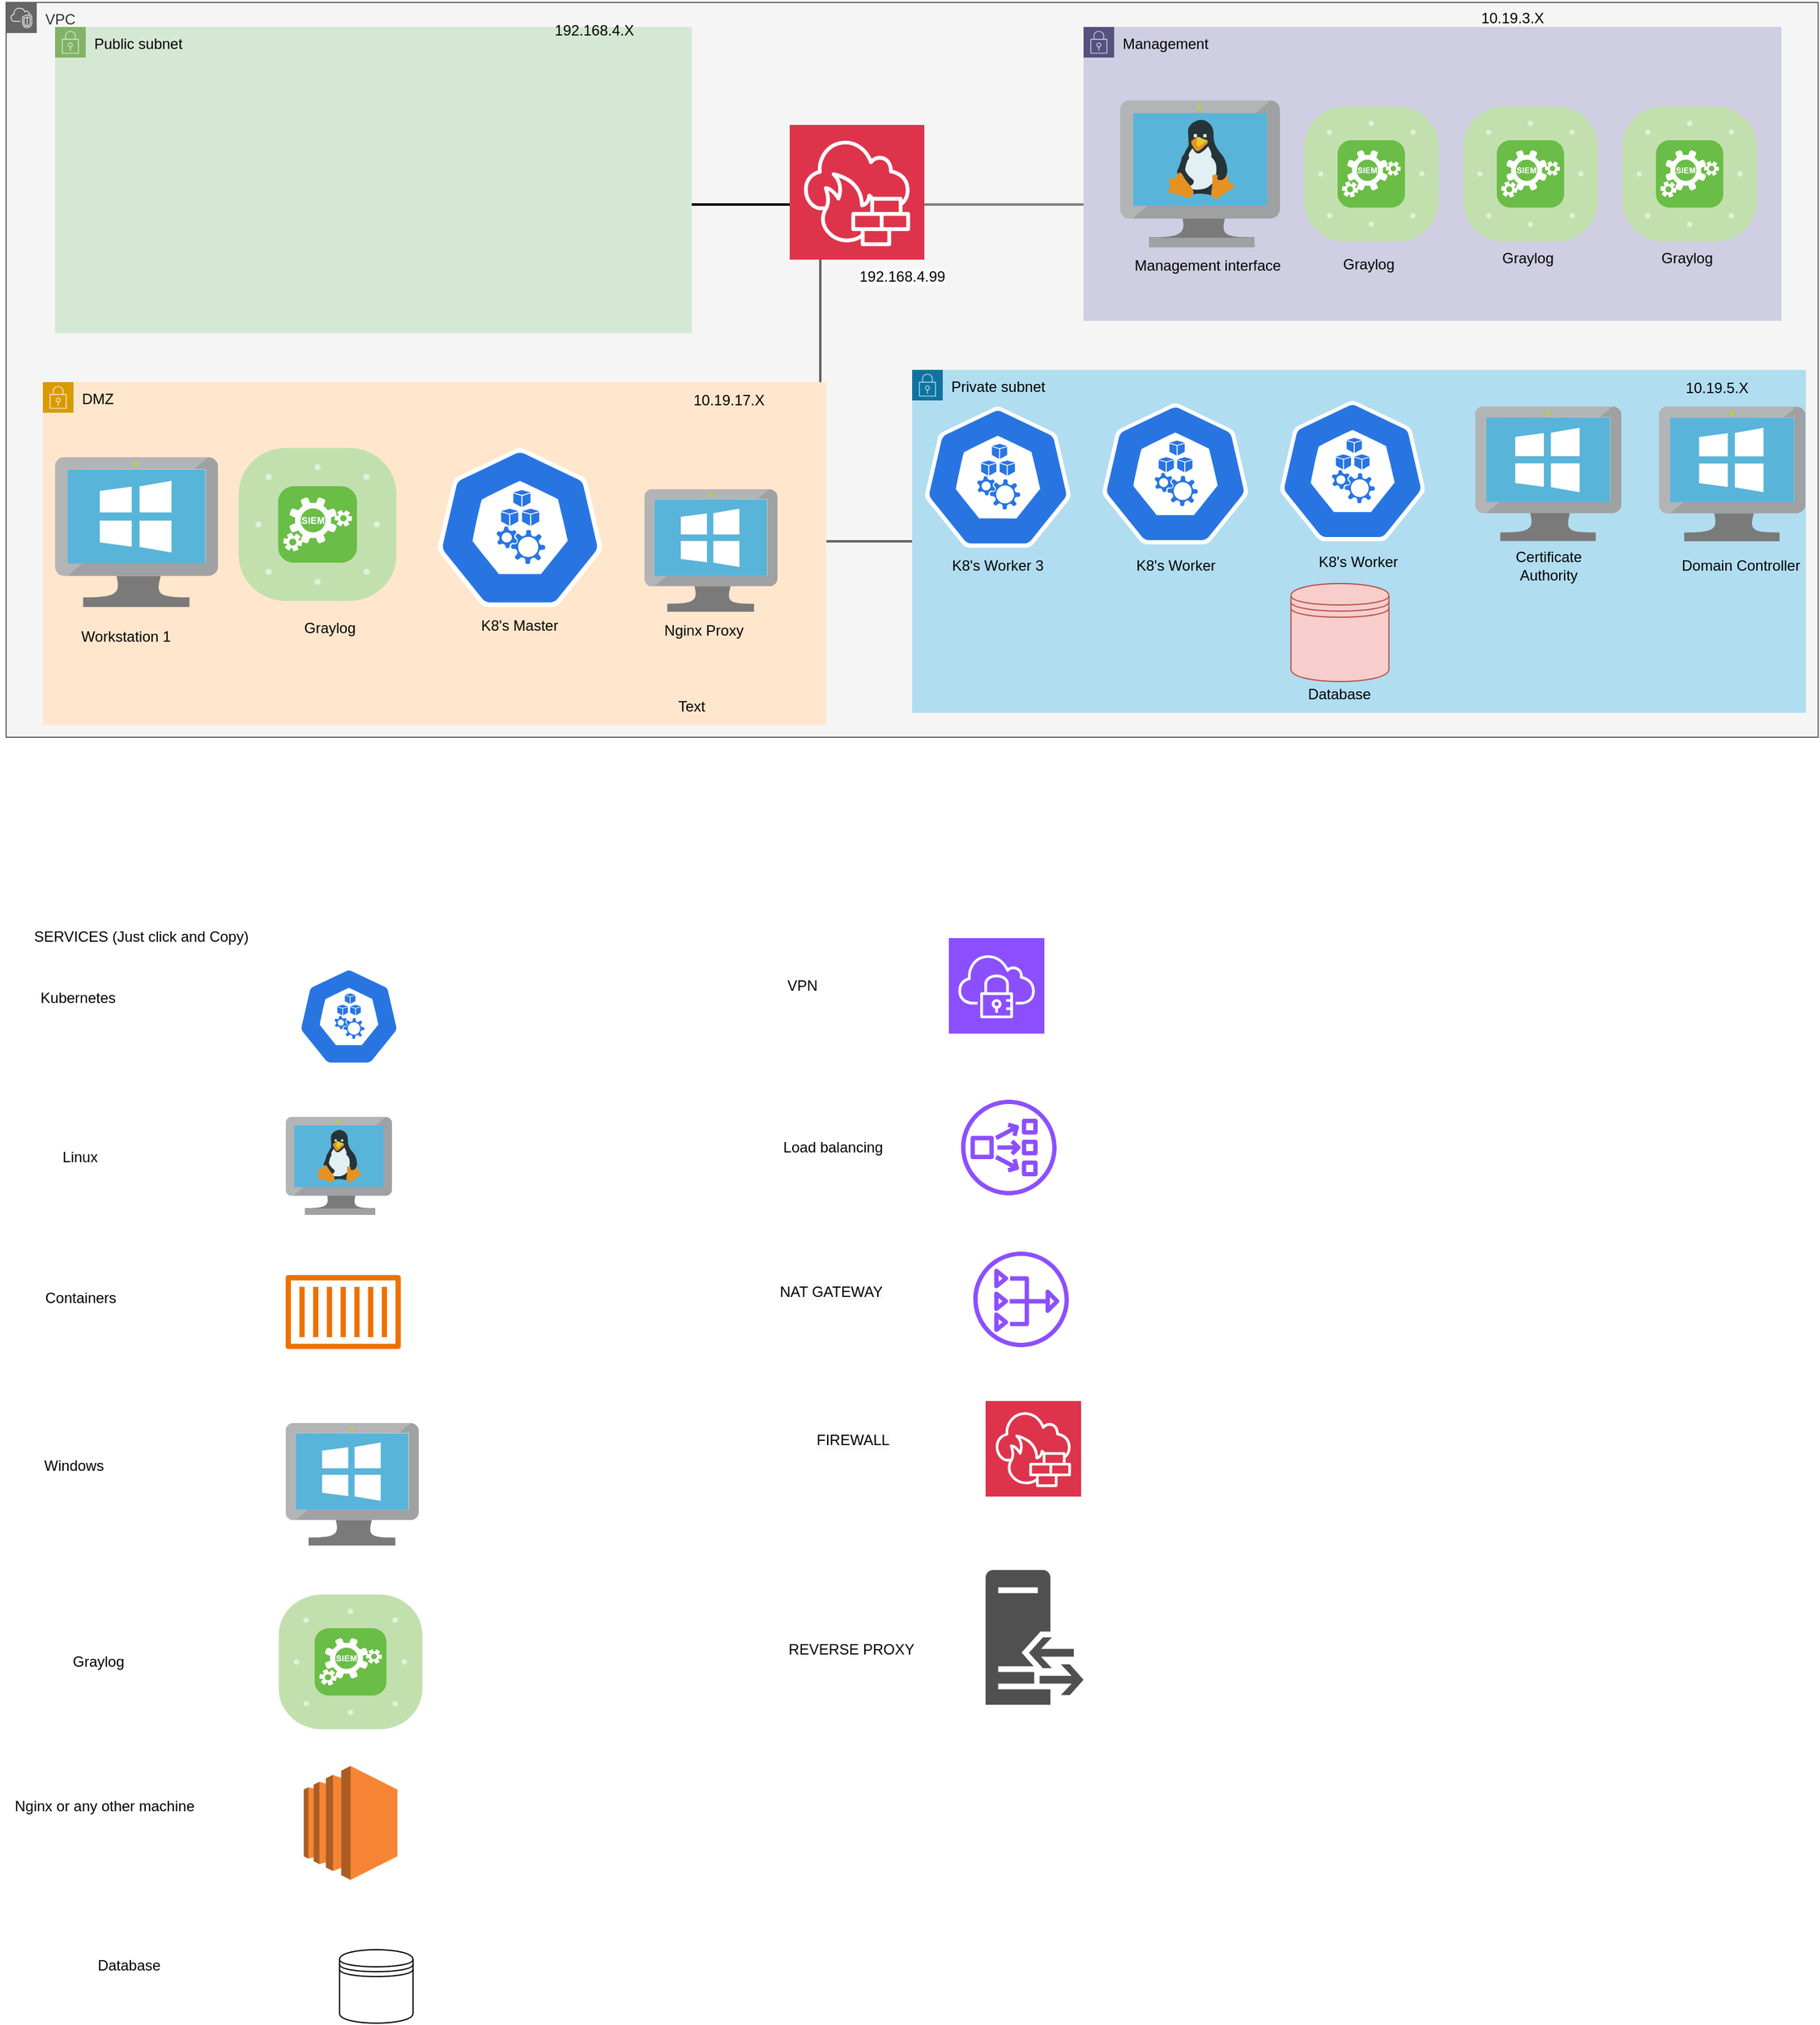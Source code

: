 <mxfile version="26.0.6">
  <diagram name="Page-1" id="mSDC6a5a-Ssn83_Tqmhy">
    <mxGraphModel grid="1" page="1" gridSize="10" guides="1" tooltips="1" connect="1" arrows="1" fold="1" pageScale="1" pageWidth="850" pageHeight="1100" math="0" shadow="0">
      <root>
        <mxCell id="0" />
        <mxCell id="1" parent="0" />
        <mxCell id="4RJUjJ67am_6D7YRlv8M-3" value="VPC" style="points=[[0,0],[0.25,0],[0.5,0],[0.75,0],[1,0],[1,0.25],[1,0.5],[1,0.75],[1,1],[0.75,1],[0.5,1],[0.25,1],[0,1],[0,0.75],[0,0.5],[0,0.25]];outlineConnect=0;html=1;whiteSpace=wrap;fontSize=12;fontStyle=0;container=1;pointerEvents=0;collapsible=0;recursiveResize=0;shape=mxgraph.aws4.group;grIcon=mxgraph.aws4.group_vpc2;strokeColor=#666666;fillColor=#f5f5f5;verticalAlign=top;align=left;spacingLeft=30;fontColor=#333333;dashed=0;" vertex="1" parent="1">
          <mxGeometry x="130" y="150" width="1480" height="600" as="geometry" />
        </mxCell>
        <mxCell id="g-tD6x9GMgMnx-xnixW9-38" value="" style="line;strokeWidth=2;html=1;perimeter=backbonePerimeter;points=[];outlineConnect=0;" vertex="1" parent="4RJUjJ67am_6D7YRlv8M-3">
          <mxGeometry x="540" y="160" width="160" height="10" as="geometry" />
        </mxCell>
        <mxCell id="g-tD6x9GMgMnx-xnixW9-37" value="" style="line;strokeWidth=2;html=1;perimeter=backbonePerimeter;points=[];outlineConnect=0;strokeColor=#666666;" vertex="1" parent="4RJUjJ67am_6D7YRlv8M-3">
          <mxGeometry x="650" y="435" width="160" height="10" as="geometry" />
        </mxCell>
        <mxCell id="4RJUjJ67am_6D7YRlv8M-1" value="Private subnet" style="points=[[0,0],[0.25,0],[0.5,0],[0.75,0],[1,0],[1,0.25],[1,0.5],[1,0.75],[1,1],[0.75,1],[0.5,1],[0.25,1],[0,1],[0,0.75],[0,0.5],[0,0.25]];outlineConnect=0;html=1;whiteSpace=wrap;fontSize=12;fontStyle=0;container=1;pointerEvents=0;collapsible=0;recursiveResize=0;shape=mxgraph.aws4.group;grIcon=mxgraph.aws4.group_security_group;grStroke=0;strokeColor=#10739e;fillColor=#b1ddf0;verticalAlign=top;align=left;spacingLeft=30;dashed=0;" vertex="1" parent="4RJUjJ67am_6D7YRlv8M-3">
          <mxGeometry x="740" y="300" width="730" height="280" as="geometry" />
        </mxCell>
        <mxCell id="g-tD6x9GMgMnx-xnixW9-13" value="" style="aspect=fixed;sketch=0;html=1;dashed=0;whitespace=wrap;verticalLabelPosition=bottom;verticalAlign=top;fillColor=#2875E2;strokeColor=#ffffff;points=[[0.005,0.63,0],[0.1,0.2,0],[0.9,0.2,0],[0.5,0,0],[0.995,0.63,0],[0.72,0.99,0],[0.5,1,0],[0.28,0.99,0]];shape=mxgraph.kubernetes.icon2;prIcon=k_proxy" vertex="1" parent="4RJUjJ67am_6D7YRlv8M-1">
          <mxGeometry x="10" y="30" width="120" height="115.19" as="geometry" />
        </mxCell>
        <mxCell id="g-tD6x9GMgMnx-xnixW9-14" value="" style="aspect=fixed;sketch=0;html=1;dashed=0;whitespace=wrap;verticalLabelPosition=bottom;verticalAlign=top;fillColor=#2875E2;strokeColor=#ffffff;points=[[0.005,0.63,0],[0.1,0.2,0],[0.9,0.2,0],[0.5,0,0],[0.995,0.63,0],[0.72,0.99,0],[0.5,1,0],[0.28,0.99,0]];shape=mxgraph.kubernetes.icon2;prIcon=k_proxy" vertex="1" parent="4RJUjJ67am_6D7YRlv8M-1">
          <mxGeometry x="155" y="27.3" width="120" height="115.19" as="geometry" />
        </mxCell>
        <mxCell id="g-tD6x9GMgMnx-xnixW9-3" value="" style="aspect=fixed;sketch=0;html=1;dashed=0;whitespace=wrap;verticalLabelPosition=bottom;verticalAlign=top;fillColor=#2875E2;strokeColor=#ffffff;points=[[0.005,0.63,0],[0.1,0.2,0],[0.9,0.2,0],[0.5,0,0],[0.995,0.63,0],[0.72,0.99,0],[0.5,1,0],[0.28,0.99,0]];shape=mxgraph.kubernetes.icon2;prIcon=k_proxy" vertex="1" parent="4RJUjJ67am_6D7YRlv8M-1">
          <mxGeometry x="300" y="25.29" width="119.4" height="114.61" as="geometry" />
        </mxCell>
        <mxCell id="g-tD6x9GMgMnx-xnixW9-17" value="" style="image;sketch=0;aspect=fixed;html=1;points=[];align=center;fontSize=12;image=img/lib/mscae/VirtualMachineWindows.svg;" vertex="1" parent="4RJUjJ67am_6D7YRlv8M-1">
          <mxGeometry x="459.79" y="29.9" width="119.57" height="110" as="geometry" />
        </mxCell>
        <mxCell id="g-tD6x9GMgMnx-xnixW9-18" value="" style="image;sketch=0;aspect=fixed;html=1;points=[];align=center;fontSize=12;image=img/lib/mscae/VirtualMachineWindows.svg;" vertex="1" parent="4RJUjJ67am_6D7YRlv8M-1">
          <mxGeometry x="610" y="30" width="119.57" height="110" as="geometry" />
        </mxCell>
        <mxCell id="REuWl4msGtCmoJLBw7BR-43" value="" style="shape=datastore;whiteSpace=wrap;html=1;fillColor=#f8cecc;strokeColor=#b85450;" vertex="1" parent="4RJUjJ67am_6D7YRlv8M-1">
          <mxGeometry x="309.4" y="174.51" width="80" height="80" as="geometry" />
        </mxCell>
        <mxCell id="g-tD6x9GMgMnx-xnixW9-23" value="K8&#39;s Worker" style="text;html=1;align=center;verticalAlign=middle;resizable=0;points=[];autosize=1;strokeColor=none;fillColor=none;" vertex="1" parent="4RJUjJ67am_6D7YRlv8M-1">
          <mxGeometry x="170" y="144.51" width="90" height="30" as="geometry" />
        </mxCell>
        <mxCell id="g-tD6x9GMgMnx-xnixW9-24" value="K8&#39;s Worker" style="text;html=1;align=center;verticalAlign=middle;resizable=0;points=[];autosize=1;strokeColor=none;fillColor=none;" vertex="1" parent="4RJUjJ67am_6D7YRlv8M-1">
          <mxGeometry x="319.4" y="142.49" width="90" height="30" as="geometry" />
        </mxCell>
        <mxCell id="g-tD6x9GMgMnx-xnixW9-25" value="Certificate Authority" style="text;html=1;align=center;verticalAlign=middle;whiteSpace=wrap;rounded=0;" vertex="1" parent="4RJUjJ67am_6D7YRlv8M-1">
          <mxGeometry x="489.58" y="144.51" width="60" height="30" as="geometry" />
        </mxCell>
        <mxCell id="g-tD6x9GMgMnx-xnixW9-27" value="Database" style="text;html=1;align=center;verticalAlign=middle;whiteSpace=wrap;rounded=0;" vertex="1" parent="4RJUjJ67am_6D7YRlv8M-1">
          <mxGeometry x="319.4" y="250" width="60" height="30" as="geometry" />
        </mxCell>
        <mxCell id="7YLE8EI6DgYSNeFTxk1V-2" value="10.19.5.X" style="text;html=1;align=center;verticalAlign=middle;resizable=0;points=[];autosize=1;strokeColor=none;fillColor=none;" vertex="1" parent="4RJUjJ67am_6D7YRlv8M-1">
          <mxGeometry x="621.96" width="70" height="30" as="geometry" />
        </mxCell>
        <mxCell id="g-tD6x9GMgMnx-xnixW9-9" value="Domain Controller" style="text;html=1;align=center;verticalAlign=middle;whiteSpace=wrap;rounded=0;" vertex="1" parent="4RJUjJ67am_6D7YRlv8M-1">
          <mxGeometry x="624.28" y="145.19" width="105.72" height="30" as="geometry" />
        </mxCell>
        <mxCell id="g-tD6x9GMgMnx-xnixW9-4" value="K8&#39;s Worker 3" style="text;html=1;align=center;verticalAlign=middle;whiteSpace=wrap;rounded=0;" vertex="1" parent="4RJUjJ67am_6D7YRlv8M-1">
          <mxGeometry x="17.14" y="145.19" width="105.72" height="30" as="geometry" />
        </mxCell>
        <mxCell id="g-tD6x9GMgMnx-xnixW9-35" value="" style="line;strokeWidth=2;direction=south;html=1;strokeColor=#666666;" vertex="1" parent="4RJUjJ67am_6D7YRlv8M-3">
          <mxGeometry x="660" y="210" width="10" height="160" as="geometry" />
        </mxCell>
        <mxCell id="g-tD6x9GMgMnx-xnixW9-36" value="" style="line;strokeWidth=2;html=1;perimeter=backbonePerimeter;points=[];outlineConnect=0;strokeColor=#808080;" vertex="1" parent="4RJUjJ67am_6D7YRlv8M-3">
          <mxGeometry x="730" y="160" width="160" height="10" as="geometry" />
        </mxCell>
        <mxCell id="REuWl4msGtCmoJLBw7BR-4" value="DMZ" style="points=[[0,0],[0.25,0],[0.5,0],[0.75,0],[1,0],[1,0.25],[1,0.5],[1,0.75],[1,1],[0.75,1],[0.5,1],[0.25,1],[0,1],[0,0.75],[0,0.5],[0,0.25]];outlineConnect=0;html=1;whiteSpace=wrap;fontSize=12;fontStyle=0;container=1;pointerEvents=0;collapsible=0;recursiveResize=0;shape=mxgraph.aws4.group;grIcon=mxgraph.aws4.group_security_group;grStroke=0;strokeColor=#d79b00;fillColor=#ffe6cc;verticalAlign=top;align=left;spacingLeft=30;dashed=0;" vertex="1" parent="4RJUjJ67am_6D7YRlv8M-3">
          <mxGeometry x="30" y="310" width="640" height="280" as="geometry" />
        </mxCell>
        <mxCell id="g-tD6x9GMgMnx-xnixW9-1" value="" style="verticalLabelPosition=bottom;sketch=0;html=1;fillColor=#6ABD46;strokeColor=#ffffff;verticalAlign=top;align=center;points=[[0.085,0.085,0],[0.915,0.085,0],[0.915,0.915,0],[0.085,0.915,0],[0.25,0,0],[0.5,0,0],[0.75,0,0],[1,0.25,0],[1,0.5,0],[1,0.75,0],[0.75,1,0],[0.5,1,0],[0.25,1,0],[0,0.75,0],[0,0.5,0],[0,0.25,0]];pointerEvents=1;shape=mxgraph.cisco_safe.compositeIcon;bgIcon=mxgraph.cisco_safe.architecture.generic_appliance;resIcon=mxgraph.cisco_safe.architecture.siem;" vertex="1" parent="REuWl4msGtCmoJLBw7BR-4">
          <mxGeometry x="160" y="53.75" width="128.75" height="125" as="geometry" />
        </mxCell>
        <mxCell id="g-tD6x9GMgMnx-xnixW9-2" value="Graylog&lt;div&gt;&lt;br&gt;&lt;/div&gt;" style="text;html=1;align=center;verticalAlign=middle;resizable=0;points=[];autosize=1;strokeColor=none;fillColor=none;" vertex="1" parent="REuWl4msGtCmoJLBw7BR-4">
          <mxGeometry x="199.38" y="187.5" width="70" height="40" as="geometry" />
        </mxCell>
        <mxCell id="REuWl4msGtCmoJLBw7BR-9" value="" style="aspect=fixed;sketch=0;html=1;dashed=0;whitespace=wrap;verticalLabelPosition=bottom;verticalAlign=top;fillColor=#2875E2;strokeColor=#ffffff;points=[[0.005,0.63,0],[0.1,0.2,0],[0.9,0.2,0],[0.5,0,0],[0.995,0.63,0],[0.72,0.99,0],[0.5,1,0],[0.28,0.99,0]];shape=mxgraph.kubernetes.icon2;prIcon=k_proxy" vertex="1" parent="REuWl4msGtCmoJLBw7BR-4">
          <mxGeometry x="322" y="53.75" width="135.43" height="130" as="geometry" />
        </mxCell>
        <mxCell id="g-tD6x9GMgMnx-xnixW9-5" value="" style="image;sketch=0;aspect=fixed;html=1;points=[];align=center;fontSize=12;image=img/lib/mscae/VirtualMachineWindows.svg;" vertex="1" parent="REuWl4msGtCmoJLBw7BR-4">
          <mxGeometry x="10" y="61.25" width="133.16" height="122.5" as="geometry" />
        </mxCell>
        <mxCell id="g-tD6x9GMgMnx-xnixW9-12" value="Nginx Proxy" style="text;html=1;align=center;verticalAlign=middle;whiteSpace=wrap;rounded=0;" vertex="1" parent="REuWl4msGtCmoJLBw7BR-4">
          <mxGeometry x="500" y="187.5" width="80" height="30" as="geometry" />
        </mxCell>
        <mxCell id="7YLE8EI6DgYSNeFTxk1V-1" value="10.19.17.X" style="text;html=1;align=center;verticalAlign=middle;resizable=0;points=[];autosize=1;strokeColor=none;fillColor=none;" vertex="1" parent="REuWl4msGtCmoJLBw7BR-4">
          <mxGeometry x="520" width="80" height="30" as="geometry" />
        </mxCell>
        <mxCell id="7YLE8EI6DgYSNeFTxk1V-6" value="Text" style="text;html=1;align=center;verticalAlign=middle;whiteSpace=wrap;rounded=0;" vertex="1" parent="REuWl4msGtCmoJLBw7BR-4">
          <mxGeometry x="500" y="250" width="60" height="30" as="geometry" />
        </mxCell>
        <mxCell id="g-tD6x9GMgMnx-xnixW9-26" value="Workstation 1" style="text;html=1;align=center;verticalAlign=middle;whiteSpace=wrap;rounded=0;" vertex="1" parent="REuWl4msGtCmoJLBw7BR-4">
          <mxGeometry x="30" y="192.5" width="75.65" height="30" as="geometry" />
        </mxCell>
        <mxCell id="g-tD6x9GMgMnx-xnixW9-21" value="K8&#39;s Master" style="text;html=1;align=center;verticalAlign=middle;whiteSpace=wrap;rounded=0;" vertex="1" parent="REuWl4msGtCmoJLBw7BR-4">
          <mxGeometry x="353.05" y="183.75" width="73.33" height="30" as="geometry" />
        </mxCell>
        <mxCell id="7YLE8EI6DgYSNeFTxk1V-7" value="" style="image;sketch=0;aspect=fixed;html=1;points=[];align=center;fontSize=12;image=img/lib/mscae/VirtualMachineWindows.svg;" vertex="1" parent="REuWl4msGtCmoJLBw7BR-4">
          <mxGeometry x="491.3" y="87.5" width="108.7" height="100" as="geometry" />
        </mxCell>
        <mxCell id="REuWl4msGtCmoJLBw7BR-27" value="" style="sketch=0;points=[[0,0,0],[0.25,0,0],[0.5,0,0],[0.75,0,0],[1,0,0],[0,1,0],[0.25,1,0],[0.5,1,0],[0.75,1,0],[1,1,0],[0,0.25,0],[0,0.5,0],[0,0.75,0],[1,0.25,0],[1,0.5,0],[1,0.75,0]];outlineConnect=0;fontColor=#232F3E;fillColor=#DD344C;strokeColor=#ffffff;dashed=0;verticalLabelPosition=bottom;verticalAlign=top;align=center;html=1;fontSize=12;fontStyle=0;aspect=fixed;shape=mxgraph.aws4.resourceIcon;resIcon=mxgraph.aws4.network_firewall;" vertex="1" parent="4RJUjJ67am_6D7YRlv8M-3">
          <mxGeometry x="640" y="100" width="110" height="110" as="geometry" />
        </mxCell>
        <mxCell id="REuWl4msGtCmoJLBw7BR-5" value="Management" style="points=[[0,0],[0.25,0],[0.5,0],[0.75,0],[1,0],[1,0.25],[1,0.5],[1,0.75],[1,1],[0.75,1],[0.5,1],[0.25,1],[0,1],[0,0.75],[0,0.5],[0,0.25]];outlineConnect=0;html=1;whiteSpace=wrap;fontSize=12;fontStyle=0;container=1;pointerEvents=0;collapsible=0;recursiveResize=0;shape=mxgraph.aws4.group;grIcon=mxgraph.aws4.group_security_group;grStroke=0;strokeColor=#56517e;fillColor=#d0cee2;verticalAlign=top;align=left;spacingLeft=30;dashed=0;" vertex="1" parent="4RJUjJ67am_6D7YRlv8M-3">
          <mxGeometry x="880" y="20" width="570" height="240" as="geometry" />
        </mxCell>
        <mxCell id="g-tD6x9GMgMnx-xnixW9-19" value="" style="image;sketch=0;aspect=fixed;html=1;points=[];align=center;fontSize=12;image=img/lib/mscae/VM_Linux.svg;" vertex="1" parent="REuWl4msGtCmoJLBw7BR-5">
          <mxGeometry x="30" y="60" width="130.44" height="120" as="geometry" />
        </mxCell>
        <mxCell id="g-tD6x9GMgMnx-xnixW9-28" value="Management interface" style="text;html=1;align=center;verticalAlign=middle;whiteSpace=wrap;rounded=0;" vertex="1" parent="REuWl4msGtCmoJLBw7BR-5">
          <mxGeometry x="30.0" y="180" width="142.91" height="30" as="geometry" />
        </mxCell>
        <mxCell id="7YLE8EI6DgYSNeFTxk1V-9" value="" style="verticalLabelPosition=bottom;sketch=0;html=1;fillColor=#6ABD46;strokeColor=#ffffff;verticalAlign=top;align=center;points=[[0.085,0.085,0],[0.915,0.085,0],[0.915,0.915,0],[0.085,0.915,0],[0.25,0,0],[0.5,0,0],[0.75,0,0],[1,0.25,0],[1,0.5,0],[1,0.75,0],[0.75,1,0],[0.5,1,0],[0.25,1,0],[0,0.75,0],[0,0.5,0],[0,0.25,0]];pointerEvents=1;shape=mxgraph.cisco_safe.compositeIcon;bgIcon=mxgraph.cisco_safe.architecture.generic_appliance;resIcon=mxgraph.cisco_safe.architecture.siem;" vertex="1" parent="REuWl4msGtCmoJLBw7BR-5">
          <mxGeometry x="180" y="65" width="110" height="110" as="geometry" />
        </mxCell>
        <mxCell id="7YLE8EI6DgYSNeFTxk1V-10" value="" style="verticalLabelPosition=bottom;sketch=0;html=1;fillColor=#6ABD46;strokeColor=#ffffff;verticalAlign=top;align=center;points=[[0.085,0.085,0],[0.915,0.085,0],[0.915,0.915,0],[0.085,0.915,0],[0.25,0,0],[0.5,0,0],[0.75,0,0],[1,0.25,0],[1,0.5,0],[1,0.75,0],[0.75,1,0],[0.5,1,0],[0.25,1,0],[0,0.75,0],[0,0.5,0],[0,0.25,0]];pointerEvents=1;shape=mxgraph.cisco_safe.compositeIcon;bgIcon=mxgraph.cisco_safe.architecture.generic_appliance;resIcon=mxgraph.cisco_safe.architecture.siem;" vertex="1" parent="REuWl4msGtCmoJLBw7BR-5">
          <mxGeometry x="310" y="65" width="110" height="110" as="geometry" />
        </mxCell>
        <mxCell id="7YLE8EI6DgYSNeFTxk1V-11" value="" style="verticalLabelPosition=bottom;sketch=0;html=1;fillColor=#6ABD46;strokeColor=#ffffff;verticalAlign=top;align=center;points=[[0.085,0.085,0],[0.915,0.085,0],[0.915,0.915,0],[0.085,0.915,0],[0.25,0,0],[0.5,0,0],[0.75,0,0],[1,0.25,0],[1,0.5,0],[1,0.75,0],[0.75,1,0],[0.5,1,0],[0.25,1,0],[0,0.75,0],[0,0.5,0],[0,0.25,0]];pointerEvents=1;shape=mxgraph.cisco_safe.compositeIcon;bgIcon=mxgraph.cisco_safe.architecture.generic_appliance;resIcon=mxgraph.cisco_safe.architecture.siem;" vertex="1" parent="REuWl4msGtCmoJLBw7BR-5">
          <mxGeometry x="440" y="65" width="110" height="110" as="geometry" />
        </mxCell>
        <mxCell id="7YLE8EI6DgYSNeFTxk1V-12" value="Graylog&lt;div style=&quot;forced-color-adjust: none;&quot;&gt;&lt;br style=&quot;forced-color-adjust: none; color: rgb(0, 0, 0); font-family: Helvetica; font-size: 12px; font-style: normal; font-variant-ligatures: normal; font-variant-caps: normal; font-weight: 400; letter-spacing: normal; orphans: 2; text-align: center; text-indent: 0px; text-transform: none; widows: 2; word-spacing: 0px; -webkit-text-stroke-width: 0px; white-space: nowrap; background-color: rgb(251, 251, 251); text-decoration-thickness: initial; text-decoration-style: initial; text-decoration-color: initial;&quot;&gt;&lt;/div&gt;" style="text;whiteSpace=wrap;html=1;" vertex="1" parent="REuWl4msGtCmoJLBw7BR-5">
          <mxGeometry x="210" y="180" width="80" height="50" as="geometry" />
        </mxCell>
        <mxCell id="7YLE8EI6DgYSNeFTxk1V-13" value="Graylog&lt;div style=&quot;forced-color-adjust: none;&quot;&gt;&lt;br style=&quot;forced-color-adjust: none; color: rgb(0, 0, 0); font-family: Helvetica; font-size: 12px; font-style: normal; font-variant-ligatures: normal; font-variant-caps: normal; font-weight: 400; letter-spacing: normal; orphans: 2; text-align: center; text-indent: 0px; text-transform: none; widows: 2; word-spacing: 0px; -webkit-text-stroke-width: 0px; white-space: nowrap; background-color: rgb(251, 251, 251); text-decoration-thickness: initial; text-decoration-style: initial; text-decoration-color: initial;&quot;&gt;&lt;/div&gt;" style="text;whiteSpace=wrap;html=1;" vertex="1" parent="REuWl4msGtCmoJLBw7BR-5">
          <mxGeometry x="340" y="175" width="80" height="50" as="geometry" />
        </mxCell>
        <mxCell id="7YLE8EI6DgYSNeFTxk1V-14" value="Graylog&lt;div style=&quot;forced-color-adjust: none;&quot;&gt;&lt;br style=&quot;forced-color-adjust: none; color: rgb(0, 0, 0); font-family: Helvetica; font-size: 12px; font-style: normal; font-variant-ligatures: normal; font-variant-caps: normal; font-weight: 400; letter-spacing: normal; orphans: 2; text-align: center; text-indent: 0px; text-transform: none; widows: 2; word-spacing: 0px; -webkit-text-stroke-width: 0px; white-space: nowrap; background-color: rgb(251, 251, 251); text-decoration-thickness: initial; text-decoration-style: initial; text-decoration-color: initial;&quot;&gt;&lt;/div&gt;" style="text;whiteSpace=wrap;html=1;" vertex="1" parent="REuWl4msGtCmoJLBw7BR-5">
          <mxGeometry x="470" y="175" width="80" height="50" as="geometry" />
        </mxCell>
        <mxCell id="4RJUjJ67am_6D7YRlv8M-2" value="Public subnet" style="points=[[0,0],[0.25,0],[0.5,0],[0.75,0],[1,0],[1,0.25],[1,0.5],[1,0.75],[1,1],[0.75,1],[0.5,1],[0.25,1],[0,1],[0,0.75],[0,0.5],[0,0.25]];outlineConnect=0;html=1;whiteSpace=wrap;fontSize=12;fontStyle=0;container=1;pointerEvents=0;collapsible=0;recursiveResize=0;shape=mxgraph.aws4.group;grIcon=mxgraph.aws4.group_security_group;grStroke=0;strokeColor=#82b366;fillColor=#d5e8d4;verticalAlign=top;align=left;spacingLeft=30;dashed=0;" vertex="1" parent="4RJUjJ67am_6D7YRlv8M-3">
          <mxGeometry x="40" y="20" width="520" height="250" as="geometry" />
        </mxCell>
        <mxCell id="7YLE8EI6DgYSNeFTxk1V-5" value="&lt;span style=&quot;color: rgb(0, 0, 0); font-family: Helvetica; font-size: 12px; font-style: normal; font-variant-ligatures: normal; font-variant-caps: normal; font-weight: 400; letter-spacing: normal; orphans: 2; text-align: center; text-indent: 0px; text-transform: none; widows: 2; word-spacing: 0px; -webkit-text-stroke-width: 0px; white-space: nowrap; background-color: rgb(251, 251, 251); text-decoration-thickness: initial; text-decoration-style: initial; text-decoration-color: initial; float: none; display: inline !important;&quot;&gt;192.168.4.99&lt;/span&gt;" style="text;whiteSpace=wrap;html=1;" vertex="1" parent="4RJUjJ67am_6D7YRlv8M-3">
          <mxGeometry x="695" y="210" width="90" height="40" as="geometry" />
        </mxCell>
        <mxCell id="REuWl4msGtCmoJLBw7BR-7" value="SERVICES (Just click and Copy)" style="text;html=1;align=center;verticalAlign=middle;resizable=0;points=[];autosize=1;strokeColor=none;fillColor=none;" vertex="1" parent="1">
          <mxGeometry x="140" y="898" width="200" height="30" as="geometry" />
        </mxCell>
        <mxCell id="REuWl4msGtCmoJLBw7BR-10" value="Kubernetes&amp;nbsp;" style="text;html=1;align=center;verticalAlign=middle;resizable=0;points=[];autosize=1;strokeColor=none;fillColor=none;" vertex="1" parent="1">
          <mxGeometry x="145" y="948" width="90" height="30" as="geometry" />
        </mxCell>
        <mxCell id="REuWl4msGtCmoJLBw7BR-12" value="" style="image;sketch=0;aspect=fixed;html=1;points=[];align=center;fontSize=12;image=img/lib/mscae/VM_Linux.svg;" vertex="1" parent="1">
          <mxGeometry x="358.33" y="1060" width="86.96" height="80" as="geometry" />
        </mxCell>
        <mxCell id="REuWl4msGtCmoJLBw7BR-15" value="Linux&lt;div&gt;&lt;br&gt;&lt;/div&gt;" style="text;html=1;align=center;verticalAlign=middle;resizable=0;points=[];autosize=1;strokeColor=none;fillColor=none;" vertex="1" parent="1">
          <mxGeometry x="165" y="1080" width="50" height="40" as="geometry" />
        </mxCell>
        <mxCell id="REuWl4msGtCmoJLBw7BR-17" value="VPN" style="text;html=1;align=center;verticalAlign=middle;resizable=0;points=[];autosize=1;strokeColor=none;fillColor=none;" vertex="1" parent="1">
          <mxGeometry x="755" y="938" width="50" height="30" as="geometry" />
        </mxCell>
        <mxCell id="REuWl4msGtCmoJLBw7BR-19" value="Load balancing" style="text;html=1;align=center;verticalAlign=middle;resizable=0;points=[];autosize=1;strokeColor=none;fillColor=none;" vertex="1" parent="1">
          <mxGeometry x="755" y="1070" width="100" height="30" as="geometry" />
        </mxCell>
        <mxCell id="REuWl4msGtCmoJLBw7BR-20" value="" style="sketch=0;points=[[0,0,0],[0.25,0,0],[0.5,0,0],[0.75,0,0],[1,0,0],[0,1,0],[0.25,1,0],[0.5,1,0],[0.75,1,0],[1,1,0],[0,0.25,0],[0,0.5,0],[0,0.75,0],[1,0.25,0],[1,0.5,0],[1,0.75,0]];outlineConnect=0;fontColor=#232F3E;fillColor=#8C4FFF;strokeColor=#ffffff;dashed=0;verticalLabelPosition=bottom;verticalAlign=top;align=center;html=1;fontSize=12;fontStyle=0;aspect=fixed;shape=mxgraph.aws4.resourceIcon;resIcon=mxgraph.aws4.client_vpn;" vertex="1" parent="1">
          <mxGeometry x="900" y="914" width="78" height="78" as="geometry" />
        </mxCell>
        <mxCell id="REuWl4msGtCmoJLBw7BR-21" value="" style="sketch=0;outlineConnect=0;fontColor=#232F3E;gradientColor=none;fillColor=#8C4FFF;strokeColor=none;dashed=0;verticalLabelPosition=bottom;verticalAlign=top;align=center;html=1;fontSize=12;fontStyle=0;aspect=fixed;pointerEvents=1;shape=mxgraph.aws4.network_load_balancer;" vertex="1" parent="1">
          <mxGeometry x="910" y="1046" width="78" height="78" as="geometry" />
        </mxCell>
        <mxCell id="REuWl4msGtCmoJLBw7BR-23" value="" style="sketch=0;outlineConnect=0;fontColor=#232F3E;gradientColor=none;fillColor=#8C4FFF;strokeColor=none;dashed=0;verticalLabelPosition=bottom;verticalAlign=top;align=center;html=1;fontSize=12;fontStyle=0;aspect=fixed;pointerEvents=1;shape=mxgraph.aws4.nat_gateway;" vertex="1" parent="1">
          <mxGeometry x="920" y="1170" width="78" height="78" as="geometry" />
        </mxCell>
        <mxCell id="REuWl4msGtCmoJLBw7BR-24" value="&lt;span style=&quot;color: rgb(0, 0, 0); font-family: Helvetica; font-size: 12px; font-style: normal; font-variant-ligatures: normal; font-variant-caps: normal; font-weight: 400; letter-spacing: normal; orphans: 2; text-align: center; text-indent: 0px; text-transform: none; widows: 2; word-spacing: 0px; -webkit-text-stroke-width: 0px; white-space: nowrap; background-color: rgb(251, 251, 251); text-decoration-thickness: initial; text-decoration-style: initial; text-decoration-color: initial; float: none; display: inline !important;&quot;&gt;NAT GATEWAY&lt;/span&gt;&lt;div&gt;&lt;span style=&quot;color: rgb(0, 0, 0); font-family: Helvetica; font-size: 12px; font-style: normal; font-variant-ligatures: normal; font-variant-caps: normal; font-weight: 400; letter-spacing: normal; orphans: 2; text-align: center; text-indent: 0px; text-transform: none; widows: 2; word-spacing: 0px; -webkit-text-stroke-width: 0px; white-space: nowrap; background-color: rgb(251, 251, 251); text-decoration-thickness: initial; text-decoration-style: initial; text-decoration-color: initial; float: none; display: inline !important;&quot;&gt;&lt;br&gt;&lt;/span&gt;&lt;/div&gt;" style="text;whiteSpace=wrap;html=1;" vertex="1" parent="1">
          <mxGeometry x="760" y="1189" width="110" height="40" as="geometry" />
        </mxCell>
        <mxCell id="REuWl4msGtCmoJLBw7BR-25" value="" style="sketch=0;outlineConnect=0;fontColor=#232F3E;gradientColor=none;fillColor=#ED7100;strokeColor=none;dashed=0;verticalLabelPosition=bottom;verticalAlign=top;align=center;html=1;fontSize=12;fontStyle=0;aspect=fixed;pointerEvents=1;shape=mxgraph.aws4.container_1;" vertex="1" parent="1">
          <mxGeometry x="358.33" y="1189" width="94" height="60.71" as="geometry" />
        </mxCell>
        <mxCell id="REuWl4msGtCmoJLBw7BR-26" value="&lt;div style=&quot;forced-color-adjust: none;&quot;&gt;Containers&lt;/div&gt;" style="text;whiteSpace=wrap;html=1;" vertex="1" parent="1">
          <mxGeometry x="160" y="1194.36" width="60" height="50" as="geometry" />
        </mxCell>
        <mxCell id="REuWl4msGtCmoJLBw7BR-28" value="&lt;span style=&quot;color: rgb(0, 0, 0); font-family: Helvetica; font-size: 12px; font-style: normal; font-variant-ligatures: normal; font-variant-caps: normal; font-weight: 400; letter-spacing: normal; orphans: 2; text-align: left; text-indent: 0px; text-transform: none; widows: 2; word-spacing: 0px; -webkit-text-stroke-width: 0px; white-space: normal; background-color: rgb(251, 251, 251); text-decoration-thickness: initial; text-decoration-style: initial; text-decoration-color: initial; float: none; display: inline !important;&quot;&gt;FIREWALL&lt;/span&gt;" style="text;whiteSpace=wrap;html=1;" vertex="1" parent="1">
          <mxGeometry x="790" y="1310" width="90" height="40" as="geometry" />
        </mxCell>
        <mxCell id="REuWl4msGtCmoJLBw7BR-30" value="" style="sketch=0;pointerEvents=1;shadow=0;dashed=0;html=1;strokeColor=none;fillColor=#505050;labelPosition=center;verticalLabelPosition=bottom;verticalAlign=top;outlineConnect=0;align=center;shape=mxgraph.office.servers.reverse_proxy;" vertex="1" parent="1">
          <mxGeometry x="930" y="1430" width="80" height="110" as="geometry" />
        </mxCell>
        <mxCell id="REuWl4msGtCmoJLBw7BR-31" value="&lt;div style=&quot;text-align: left;&quot;&gt;&lt;span style=&quot;background-color: transparent; color: light-dark(rgb(0, 0, 0), rgb(255, 255, 255)); text-wrap-mode: wrap;&quot;&gt;REVERSE PROXY&lt;/span&gt;&lt;/div&gt;" style="text;html=1;align=center;verticalAlign=middle;resizable=0;points=[];autosize=1;strokeColor=none;fillColor=none;" vertex="1" parent="1">
          <mxGeometry x="755" y="1480" width="130" height="30" as="geometry" />
        </mxCell>
        <mxCell id="REuWl4msGtCmoJLBw7BR-33" value="" style="image;sketch=0;aspect=fixed;html=1;points=[];align=center;fontSize=12;image=img/lib/mscae/VirtualMachineWindows.svg;" vertex="1" parent="1">
          <mxGeometry x="358.33" y="1310" width="108.7" height="100" as="geometry" />
        </mxCell>
        <mxCell id="REuWl4msGtCmoJLBw7BR-34" value="Windows" style="text;html=1;align=center;verticalAlign=middle;resizable=0;points=[];autosize=1;strokeColor=none;fillColor=none;" vertex="1" parent="1">
          <mxGeometry x="150" y="1330" width="70" height="30" as="geometry" />
        </mxCell>
        <mxCell id="REuWl4msGtCmoJLBw7BR-41" value="" style="verticalLabelPosition=bottom;sketch=0;html=1;fillColor=#6ABD46;strokeColor=#ffffff;verticalAlign=top;align=center;points=[[0.085,0.085,0],[0.915,0.085,0],[0.915,0.915,0],[0.085,0.915,0],[0.25,0,0],[0.5,0,0],[0.75,0,0],[1,0.25,0],[1,0.5,0],[1,0.75,0],[0.75,1,0],[0.5,1,0],[0.25,1,0],[0,0.75,0],[0,0.5,0],[0,0.25,0]];pointerEvents=1;shape=mxgraph.cisco_safe.compositeIcon;bgIcon=mxgraph.cisco_safe.architecture.generic_appliance;resIcon=mxgraph.cisco_safe.architecture.siem;" vertex="1" parent="1">
          <mxGeometry x="352.68" y="1450" width="117.32" height="110" as="geometry" />
        </mxCell>
        <mxCell id="REuWl4msGtCmoJLBw7BR-42" value="Graylog" style="text;html=1;align=center;verticalAlign=middle;resizable=0;points=[];autosize=1;strokeColor=none;fillColor=none;" vertex="1" parent="1">
          <mxGeometry x="170" y="1490" width="70" height="30" as="geometry" />
        </mxCell>
        <mxCell id="REuWl4msGtCmoJLBw7BR-44" value="" style="outlineConnect=0;dashed=0;verticalLabelPosition=bottom;verticalAlign=top;align=center;html=1;shape=mxgraph.aws3.ec2;fillColor=#F58534;gradientColor=none;" vertex="1" parent="1">
          <mxGeometry x="373.09" y="1590" width="76.5" height="93" as="geometry" />
        </mxCell>
        <mxCell id="REuWl4msGtCmoJLBw7BR-45" value="Nginx or any other machine" style="text;html=1;align=center;verticalAlign=middle;resizable=0;points=[];autosize=1;strokeColor=none;fillColor=none;" vertex="1" parent="1">
          <mxGeometry x="125" y="1608" width="170" height="30" as="geometry" />
        </mxCell>
        <mxCell id="REuWl4msGtCmoJLBw7BR-46" value="Database" style="text;html=1;align=center;verticalAlign=middle;resizable=0;points=[];autosize=1;strokeColor=none;fillColor=none;" vertex="1" parent="1">
          <mxGeometry x="195" y="1738" width="70" height="30" as="geometry" />
        </mxCell>
        <mxCell id="REuWl4msGtCmoJLBw7BR-47" value="" style="sketch=0;points=[[0,0,0],[0.25,0,0],[0.5,0,0],[0.75,0,0],[1,0,0],[0,1,0],[0.25,1,0],[0.5,1,0],[0.75,1,0],[1,1,0],[0,0.25,0],[0,0.5,0],[0,0.75,0],[1,0.25,0],[1,0.5,0],[1,0.75,0]];outlineConnect=0;fontColor=#232F3E;fillColor=#DD344C;strokeColor=#ffffff;dashed=0;verticalLabelPosition=bottom;verticalAlign=top;align=center;html=1;fontSize=12;fontStyle=0;aspect=fixed;shape=mxgraph.aws4.resourceIcon;resIcon=mxgraph.aws4.network_firewall;" vertex="1" parent="1">
          <mxGeometry x="930" y="1292" width="78" height="78" as="geometry" />
        </mxCell>
        <mxCell id="g-tD6x9GMgMnx-xnixW9-15" value="" style="aspect=fixed;sketch=0;html=1;dashed=0;whitespace=wrap;verticalLabelPosition=bottom;verticalAlign=top;fillColor=#2875E2;strokeColor=#ffffff;points=[[0.005,0.63,0],[0.1,0.2,0],[0.9,0.2,0],[0.5,0,0],[0.995,0.63,0],[0.72,0.99,0],[0.5,1,0],[0.28,0.99,0]];shape=mxgraph.kubernetes.icon2;prIcon=k_proxy" vertex="1" parent="1">
          <mxGeometry x="368.33" y="938" width="83.34" height="80" as="geometry" />
        </mxCell>
        <mxCell id="g-tD6x9GMgMnx-xnixW9-20" value="" style="shape=datastore;whiteSpace=wrap;html=1;" vertex="1" parent="1">
          <mxGeometry x="402.33" y="1740" width="60" height="60" as="geometry" />
        </mxCell>
        <mxCell id="7YLE8EI6DgYSNeFTxk1V-3" value="10.19.3.X" style="text;html=1;align=center;verticalAlign=middle;resizable=0;points=[];autosize=1;strokeColor=none;fillColor=none;" vertex="1" parent="1">
          <mxGeometry x="1325" y="148" width="70" height="30" as="geometry" />
        </mxCell>
        <mxCell id="7YLE8EI6DgYSNeFTxk1V-4" value="192.168.4.X" style="text;html=1;align=center;verticalAlign=middle;resizable=0;points=[];autosize=1;strokeColor=none;fillColor=none;" vertex="1" parent="1">
          <mxGeometry x="565" y="158" width="90" height="30" as="geometry" />
        </mxCell>
      </root>
    </mxGraphModel>
  </diagram>
</mxfile>
